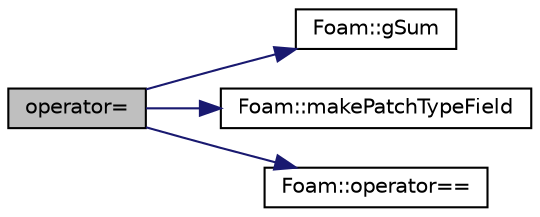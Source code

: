 digraph "operator="
{
  bgcolor="transparent";
  edge [fontname="Helvetica",fontsize="10",labelfontname="Helvetica",labelfontsize="10"];
  node [fontname="Helvetica",fontsize="10",shape=record];
  rankdir="LR";
  Node1 [label="operator=",height=0.2,width=0.4,color="black", fillcolor="grey75", style="filled", fontcolor="black"];
  Node1 -> Node2 [color="midnightblue",fontsize="10",style="solid",fontname="Helvetica"];
  Node2 [label="Foam::gSum",height=0.2,width=0.4,color="black",URL="$a10909.html#a11b1ebb4c53ad062332767d75ca96328"];
  Node1 -> Node3 [color="midnightblue",fontsize="10",style="solid",fontname="Helvetica"];
  Node3 [label="Foam::makePatchTypeField",height=0.2,width=0.4,color="black",URL="$a10909.html#a44a8c9a8ab08f6bf1f84bf3dab3f82a2"];
  Node1 -> Node4 [color="midnightblue",fontsize="10",style="solid",fontname="Helvetica"];
  Node4 [label="Foam::operator==",height=0.2,width=0.4,color="black",URL="$a10909.html#a28a45d2e3cca6152b024de57575abbf1"];
}
